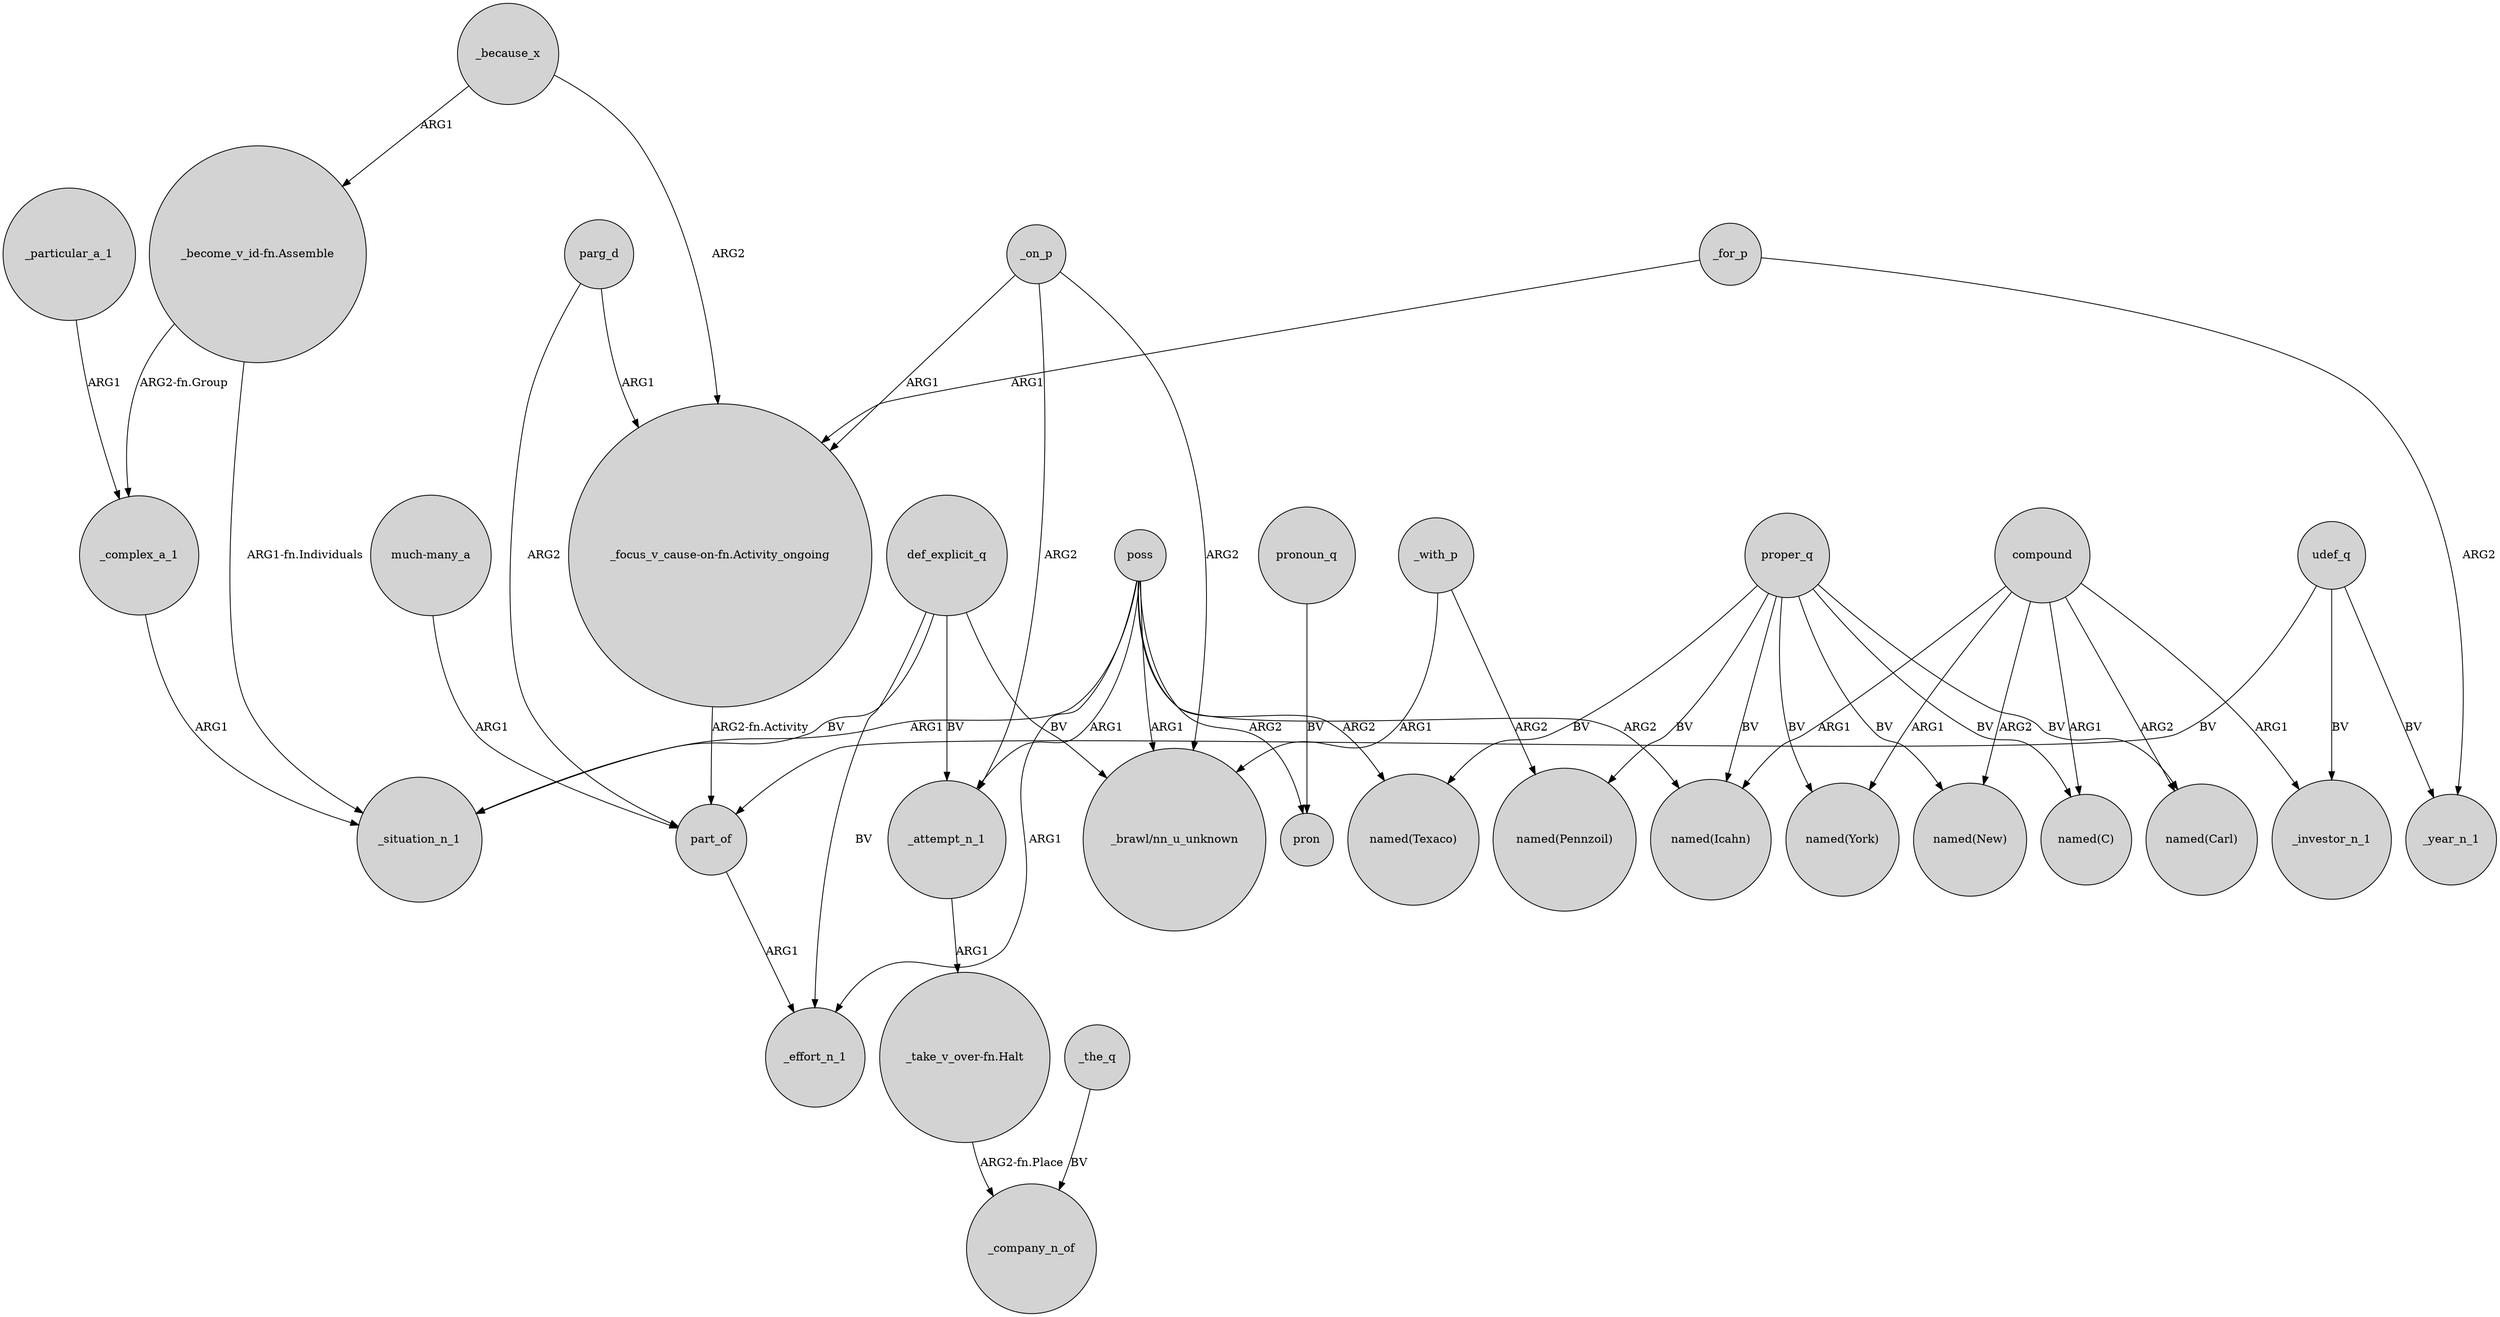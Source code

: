 digraph {
	node [shape=circle style=filled]
	_because_x -> "_focus_v_cause-on-fn.Activity_ongoing" [label=ARG2]
	parg_d -> "_focus_v_cause-on-fn.Activity_ongoing" [label=ARG1]
	compound -> "named(Icahn)" [label=ARG1]
	proper_q -> "named(C)" [label=BV]
	"_focus_v_cause-on-fn.Activity_ongoing" -> part_of [label="ARG2-fn.Activity"]
	def_explicit_q -> _effort_n_1 [label=BV]
	udef_q -> part_of [label=BV]
	compound -> "named(New)" [label=ARG2]
	"_take_v_over-fn.Halt" -> _company_n_of [label="ARG2-fn.Place"]
	poss -> "named(Texaco)" [label=ARG2]
	proper_q -> "named(New)" [label=BV]
	def_explicit_q -> _attempt_n_1 [label=BV]
	poss -> _effort_n_1 [label=ARG1]
	_complex_a_1 -> _situation_n_1 [label=ARG1]
	_with_p -> "_brawl/nn_u_unknown" [label=ARG1]
	proper_q -> "named(Texaco)" [label=BV]
	proper_q -> "named(Carl)" [label=BV]
	proper_q -> "named(York)" [label=BV]
	parg_d -> part_of [label=ARG2]
	_with_p -> "named(Pennzoil)" [label=ARG2]
	pronoun_q -> pron [label=BV]
	poss -> pron [label=ARG2]
	poss -> _attempt_n_1 [label=ARG1]
	poss -> _situation_n_1 [label=ARG1]
	compound -> "named(Carl)" [label=ARG2]
	_on_p -> "_focus_v_cause-on-fn.Activity_ongoing" [label=ARG1]
	"much-many_a" -> part_of [label=ARG1]
	_attempt_n_1 -> "_take_v_over-fn.Halt" [label=ARG1]
	poss -> "_brawl/nn_u_unknown" [label=ARG1]
	compound -> _investor_n_1 [label=ARG1]
	_for_p -> "_focus_v_cause-on-fn.Activity_ongoing" [label=ARG1]
	_on_p -> "_brawl/nn_u_unknown" [label=ARG2]
	def_explicit_q -> _situation_n_1 [label=BV]
	proper_q -> "named(Pennzoil)" [label=BV]
	poss -> "named(Icahn)" [label=ARG2]
	udef_q -> _year_n_1 [label=BV]
	_for_p -> _year_n_1 [label=ARG2]
	_particular_a_1 -> _complex_a_1 [label=ARG1]
	_on_p -> _attempt_n_1 [label=ARG2]
	compound -> "named(York)" [label=ARG1]
	udef_q -> _investor_n_1 [label=BV]
	"_become_v_id-fn.Assemble" -> _situation_n_1 [label="ARG1-fn.Individuals"]
	_because_x -> "_become_v_id-fn.Assemble" [label=ARG1]
	part_of -> _effort_n_1 [label=ARG1]
	_the_q -> _company_n_of [label=BV]
	proper_q -> "named(Icahn)" [label=BV]
	"_become_v_id-fn.Assemble" -> _complex_a_1 [label="ARG2-fn.Group"]
	compound -> "named(C)" [label=ARG1]
	def_explicit_q -> "_brawl/nn_u_unknown" [label=BV]
}
